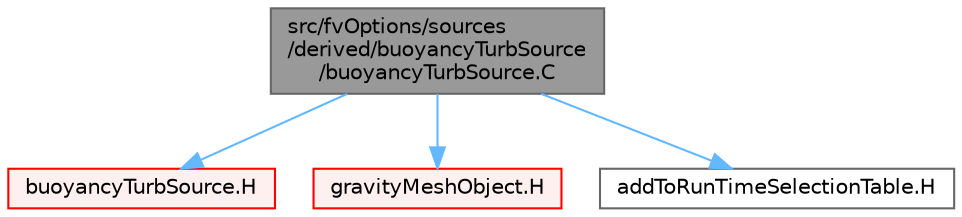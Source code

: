 digraph "src/fvOptions/sources/derived/buoyancyTurbSource/buoyancyTurbSource.C"
{
 // LATEX_PDF_SIZE
  bgcolor="transparent";
  edge [fontname=Helvetica,fontsize=10,labelfontname=Helvetica,labelfontsize=10];
  node [fontname=Helvetica,fontsize=10,shape=box,height=0.2,width=0.4];
  Node1 [id="Node000001",label="src/fvOptions/sources\l/derived/buoyancyTurbSource\l/buoyancyTurbSource.C",height=0.2,width=0.4,color="gray40", fillcolor="grey60", style="filled", fontcolor="black",tooltip=" "];
  Node1 -> Node2 [id="edge1_Node000001_Node000002",color="steelblue1",style="solid",tooltip=" "];
  Node2 [id="Node000002",label="buoyancyTurbSource.H",height=0.2,width=0.4,color="red", fillcolor="#FFF0F0", style="filled",URL="$buoyancyTurbSource_8H.html",tooltip=" "];
  Node1 -> Node441 [id="edge2_Node000001_Node000441",color="steelblue1",style="solid",tooltip=" "];
  Node441 [id="Node000441",label="gravityMeshObject.H",height=0.2,width=0.4,color="red", fillcolor="#FFF0F0", style="filled",URL="$gravityMeshObject_8H.html",tooltip=" "];
  Node1 -> Node446 [id="edge3_Node000001_Node000446",color="steelblue1",style="solid",tooltip=" "];
  Node446 [id="Node000446",label="addToRunTimeSelectionTable.H",height=0.2,width=0.4,color="grey40", fillcolor="white", style="filled",URL="$addToRunTimeSelectionTable_8H.html",tooltip="Macros for easy insertion into run-time selection tables."];
}
